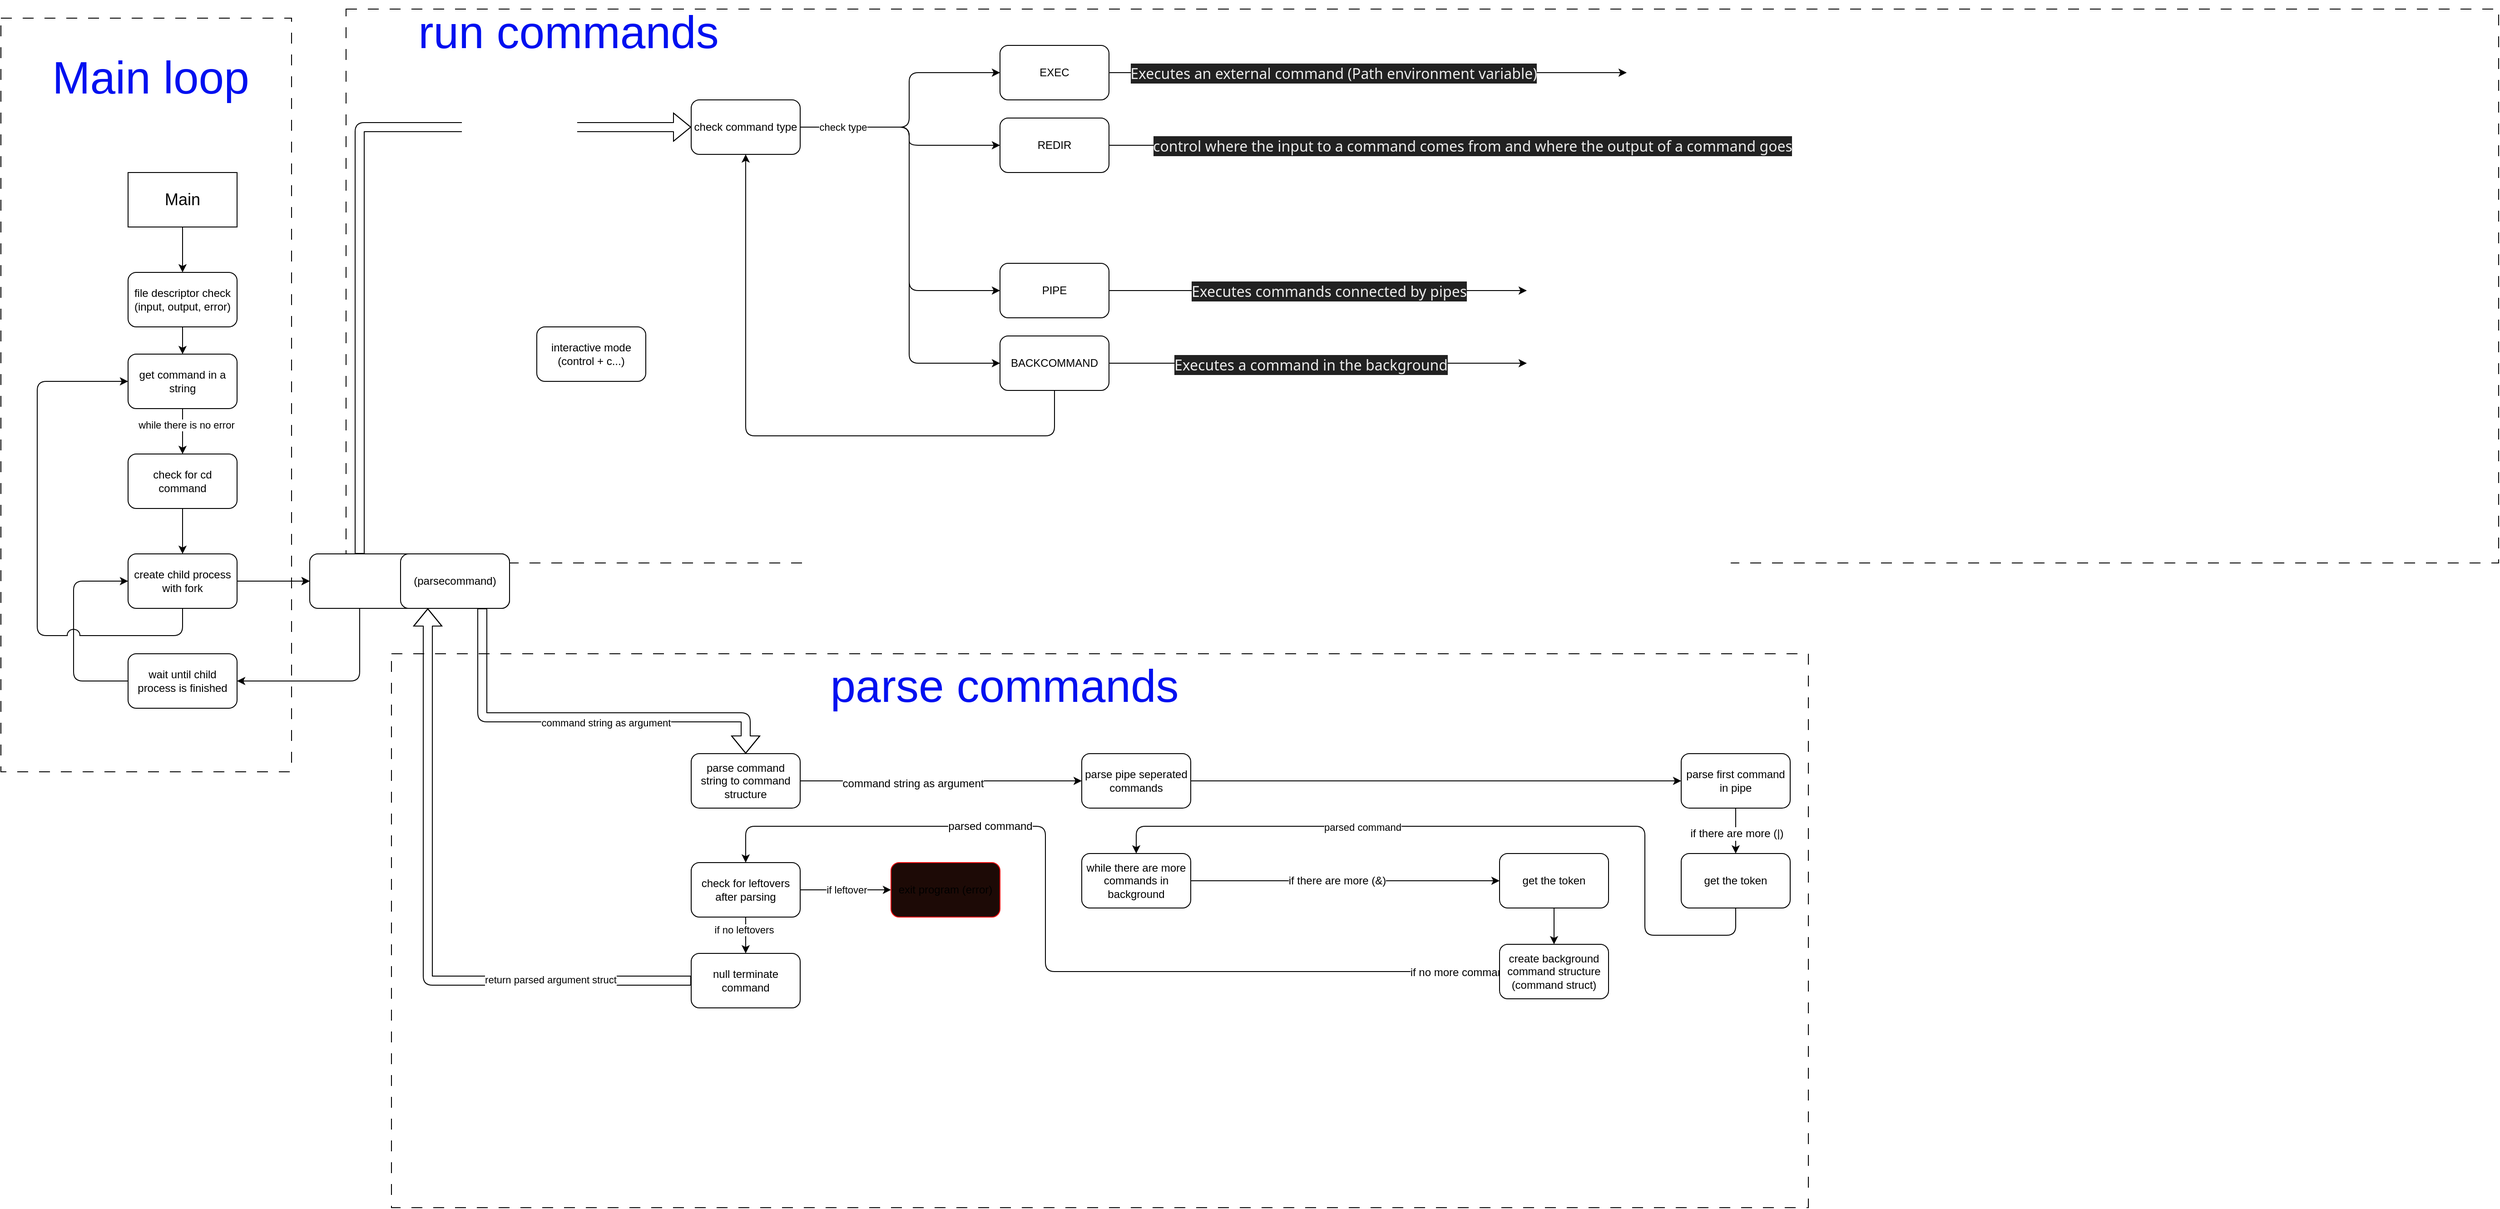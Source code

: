 <mxfile>
    <diagram id="LszmcvbXS9jV2v9Apfxp" name="Page-1">
        <mxGraphModel dx="1347" dy="1139" grid="1" gridSize="10" guides="0" tooltips="1" connect="1" arrows="1" fold="1" page="0" pageScale="1" pageWidth="850" pageHeight="1100" math="0" shadow="0">
            <root>
                <mxCell id="0"/>
                <mxCell id="1" parent="0"/>
                <mxCell id="110" value="" style="rounded=0;whiteSpace=wrap;html=1;fillColor=none;dashed=1;dashPattern=12 12;" parent="1" vertex="1">
                    <mxGeometry x="540" y="-140" width="2370" height="610" as="geometry"/>
                </mxCell>
                <mxCell id="109" value="" style="rounded=0;whiteSpace=wrap;html=1;fillColor=none;dashed=1;dashPattern=12 12;" parent="1" vertex="1">
                    <mxGeometry x="590" y="570" width="1560" height="610" as="geometry"/>
                </mxCell>
                <mxCell id="2" value="&lt;font style=&quot;font-size: 18px;&quot;&gt;Main&lt;/font&gt;" style="rounded=0;whiteSpace=wrap;html=1;" parent="1" vertex="1">
                    <mxGeometry x="300" y="40" width="120" height="60" as="geometry"/>
                </mxCell>
                <mxCell id="40" style="edgeStyle=none;html=1;exitX=0.5;exitY=1;exitDx=0;exitDy=0;entryX=0.5;entryY=0;entryDx=0;entryDy=0;" parent="1" source="3" target="5" edge="1">
                    <mxGeometry relative="1" as="geometry"/>
                </mxCell>
                <mxCell id="3" value="file descriptor check&lt;br&gt;(input, output, error)" style="rounded=1;whiteSpace=wrap;html=1;" parent="1" vertex="1">
                    <mxGeometry x="300" y="150" width="120" height="60" as="geometry"/>
                </mxCell>
                <mxCell id="4" value="" style="endArrow=classic;html=1;exitX=0.5;exitY=1;exitDx=0;exitDy=0;entryX=0.5;entryY=0;entryDx=0;entryDy=0;" parent="1" source="2" target="3" edge="1">
                    <mxGeometry width="50" height="50" relative="1" as="geometry">
                        <mxPoint x="310" y="300" as="sourcePoint"/>
                        <mxPoint x="360" y="250" as="targetPoint"/>
                    </mxGeometry>
                </mxCell>
                <mxCell id="5" value="get command in a string" style="rounded=1;whiteSpace=wrap;html=1;" parent="1" vertex="1">
                    <mxGeometry x="300" y="240" width="120" height="60" as="geometry"/>
                </mxCell>
                <mxCell id="9" value="check for cd command" style="rounded=1;whiteSpace=wrap;html=1;" parent="1" vertex="1">
                    <mxGeometry x="300" y="350" width="120" height="60" as="geometry"/>
                </mxCell>
                <mxCell id="10" value="" style="endArrow=classic;html=1;exitX=0.5;exitY=1;exitDx=0;exitDy=0;entryX=0.5;entryY=0;entryDx=0;entryDy=0;" parent="1" source="5" target="9" edge="1">
                    <mxGeometry width="50" height="50" relative="1" as="geometry">
                        <mxPoint x="370" y="110" as="sourcePoint"/>
                        <mxPoint x="370" y="250" as="targetPoint"/>
                    </mxGeometry>
                </mxCell>
                <mxCell id="23" value="while there is no error" style="edgeLabel;html=1;align=center;verticalAlign=middle;resizable=0;points=[];" parent="10" vertex="1" connectable="0">
                    <mxGeometry x="-0.277" y="4" relative="1" as="geometry">
                        <mxPoint as="offset"/>
                    </mxGeometry>
                </mxCell>
                <mxCell id="16" value="" style="edgeStyle=none;html=1;" parent="1" source="11" target="13" edge="1">
                    <mxGeometry relative="1" as="geometry"/>
                </mxCell>
                <mxCell id="11" value="create child process with fork" style="rounded=1;whiteSpace=wrap;html=1;" parent="1" vertex="1">
                    <mxGeometry x="300" y="460" width="120" height="60" as="geometry"/>
                </mxCell>
                <mxCell id="12" value="" style="endArrow=classic;html=1;exitX=0.5;exitY=1;exitDx=0;exitDy=0;entryX=0.5;entryY=0;entryDx=0;entryDy=0;" parent="1" source="9" target="11" edge="1">
                    <mxGeometry width="50" height="50" relative="1" as="geometry">
                        <mxPoint x="359.5" y="420" as="sourcePoint"/>
                        <mxPoint x="359.5" y="470" as="targetPoint"/>
                    </mxGeometry>
                </mxCell>
                <mxCell id="13" value="&lt;br&gt;" style="rounded=1;whiteSpace=wrap;html=1;align=left;" parent="1" vertex="1">
                    <mxGeometry x="500" y="460" width="220" height="60" as="geometry"/>
                </mxCell>
                <mxCell id="14" value="(parsecommand)" style="rounded=1;whiteSpace=wrap;html=1;" parent="1" vertex="1">
                    <mxGeometry x="600" y="460" width="120" height="60" as="geometry"/>
                </mxCell>
                <mxCell id="15" value="" style="endArrow=classic;html=1;entryX=0;entryY=0.5;entryDx=0;entryDy=0;" parent="1" target="13" edge="1">
                    <mxGeometry width="50" height="50" relative="1" as="geometry">
                        <mxPoint x="420" y="490" as="sourcePoint"/>
                        <mxPoint x="424" y="540" as="targetPoint"/>
                    </mxGeometry>
                </mxCell>
                <mxCell id="17" value="wait until child process is finished" style="rounded=1;whiteSpace=wrap;html=1;" parent="1" vertex="1">
                    <mxGeometry x="300" y="570" width="120" height="60" as="geometry"/>
                </mxCell>
                <mxCell id="18" value="" style="endArrow=classic;html=1;exitX=0.25;exitY=1;exitDx=0;exitDy=0;entryX=1;entryY=0.5;entryDx=0;entryDy=0;" parent="1" source="13" target="17" edge="1">
                    <mxGeometry width="50" height="50" relative="1" as="geometry">
                        <mxPoint x="450" y="520" as="sourcePoint"/>
                        <mxPoint x="500" y="470" as="targetPoint"/>
                        <Array as="points">
                            <mxPoint x="555" y="600"/>
                        </Array>
                    </mxGeometry>
                </mxCell>
                <mxCell id="20" value="" style="endArrow=classic;html=1;exitX=0;exitY=0.5;exitDx=0;exitDy=0;entryX=0;entryY=0.5;entryDx=0;entryDy=0;" parent="1" source="17" target="11" edge="1">
                    <mxGeometry width="50" height="50" relative="1" as="geometry">
                        <mxPoint x="450" y="520" as="sourcePoint"/>
                        <mxPoint x="500" y="470" as="targetPoint"/>
                        <Array as="points">
                            <mxPoint x="240" y="600"/>
                            <mxPoint x="240" y="490"/>
                        </Array>
                    </mxGeometry>
                </mxCell>
                <mxCell id="24" value="" style="endArrow=classic;html=1;exitX=0.5;exitY=1;exitDx=0;exitDy=0;entryX=0;entryY=0.5;entryDx=0;entryDy=0; style=gap;jumpStyle=arc;endSize=6;jumpSize=14;" parent="1" source="11" target="5" edge="1">
                    <mxGeometry width="50" height="50" relative="1" as="geometry">
                        <mxPoint x="450" y="400" as="sourcePoint"/>
                        <mxPoint x="500" y="350" as="targetPoint"/>
                        <Array as="points">
                            <mxPoint x="360" y="550"/>
                            <mxPoint x="200" y="550"/>
                            <mxPoint x="200" y="270"/>
                        </Array>
                    </mxGeometry>
                </mxCell>
                <mxCell id="25" value="" style="shape=flexArrow;endArrow=classic;html=1;exitX=0.75;exitY=1;exitDx=0;exitDy=0;entryX=0.5;entryY=0;entryDx=0;entryDy=0;" parent="1" source="14" target="27" edge="1">
                    <mxGeometry width="50" height="50" relative="1" as="geometry">
                        <mxPoint x="660" y="540" as="sourcePoint"/>
                        <mxPoint x="840" y="640" as="targetPoint"/>
                        <Array as="points">
                            <mxPoint x="690" y="640"/>
                            <mxPoint x="980" y="640"/>
                        </Array>
                    </mxGeometry>
                </mxCell>
                <mxCell id="30" value="command string as argument" style="edgeLabel;html=1;align=center;verticalAlign=middle;resizable=0;points=[];" parent="25" vertex="1" connectable="0">
                    <mxGeometry x="0.137" y="-6" relative="1" as="geometry">
                        <mxPoint as="offset"/>
                    </mxGeometry>
                </mxCell>
                <mxCell id="26" value="" style="shape=flexArrow;endArrow=classic;html=1;exitX=0.25;exitY=0;exitDx=0;exitDy=0;entryX=0;entryY=0.5;entryDx=0;entryDy=0;" parent="1" source="13" target="83" edge="1">
                    <mxGeometry width="50" height="50" relative="1" as="geometry">
                        <mxPoint x="600" y="620" as="sourcePoint"/>
                        <mxPoint x="555" y="290" as="targetPoint"/>
                        <Array as="points">
                            <mxPoint x="555" y="-10"/>
                        </Array>
                    </mxGeometry>
                </mxCell>
                <mxCell id="43" style="edgeStyle=none;html=1;exitX=1;exitY=0.5;exitDx=0;exitDy=0;entryX=0;entryY=0.5;entryDx=0;entryDy=0;fontSize=18;" parent="1" source="27" target="42" edge="1">
                    <mxGeometry relative="1" as="geometry"/>
                </mxCell>
                <mxCell id="44" value="&lt;font style=&quot;font-size: 12px;&quot;&gt;command string as argument&lt;/font&gt;" style="edgeLabel;html=1;align=center;verticalAlign=middle;resizable=0;points=[];fontSize=18;" parent="43" vertex="1" connectable="0">
                    <mxGeometry x="-0.204" y="-1" relative="1" as="geometry">
                        <mxPoint as="offset"/>
                    </mxGeometry>
                </mxCell>
                <mxCell id="27" value="parse command string to command structure" style="rounded=1;whiteSpace=wrap;html=1;" parent="1" vertex="1">
                    <mxGeometry x="920" y="680" width="120" height="60" as="geometry"/>
                </mxCell>
                <mxCell id="32" style="edgeStyle=none;html=1;exitX=1;exitY=0.5;exitDx=0;exitDy=0;entryX=0;entryY=0.5;entryDx=0;entryDy=0;" parent="1" source="28" target="31" edge="1">
                    <mxGeometry relative="1" as="geometry"/>
                </mxCell>
                <mxCell id="33" value="if leftover" style="edgeLabel;html=1;align=center;verticalAlign=middle;resizable=0;points=[];" parent="32" vertex="1" connectable="0">
                    <mxGeometry x="0.017" relative="1" as="geometry">
                        <mxPoint as="offset"/>
                    </mxGeometry>
                </mxCell>
                <mxCell id="36" style="edgeStyle=none;html=1;exitX=0.5;exitY=1;exitDx=0;exitDy=0;entryX=0.5;entryY=0;entryDx=0;entryDy=0;" parent="1" source="28" target="35" edge="1">
                    <mxGeometry relative="1" as="geometry"/>
                </mxCell>
                <mxCell id="39" value="if no leftovers" style="edgeLabel;html=1;align=center;verticalAlign=middle;resizable=0;points=[];" parent="36" vertex="1" connectable="0">
                    <mxGeometry x="-0.326" y="-2" relative="1" as="geometry">
                        <mxPoint as="offset"/>
                    </mxGeometry>
                </mxCell>
                <mxCell id="28" value="check for leftovers after parsing" style="rounded=1;whiteSpace=wrap;html=1;" parent="1" vertex="1">
                    <mxGeometry x="920" y="800" width="120" height="60" as="geometry"/>
                </mxCell>
                <mxCell id="31" value="exit program (error)" style="rounded=1;whiteSpace=wrap;html=1;fillColor=#1D0A06;strokeColor=#F00A0A;" parent="1" vertex="1">
                    <mxGeometry x="1140" y="800" width="120" height="60" as="geometry"/>
                </mxCell>
                <mxCell id="35" value="null terminate command" style="rounded=1;whiteSpace=wrap;html=1;" parent="1" vertex="1">
                    <mxGeometry x="920" y="900" width="120" height="60" as="geometry"/>
                </mxCell>
                <mxCell id="37" value="" style="shape=flexArrow;endArrow=classic;html=1;entryX=0.25;entryY=1;entryDx=0;entryDy=0;exitX=0;exitY=0.5;exitDx=0;exitDy=0;" parent="1" source="35" target="14" edge="1">
                    <mxGeometry width="50" height="50" relative="1" as="geometry">
                        <mxPoint x="640" y="810" as="sourcePoint"/>
                        <mxPoint x="720" y="760" as="targetPoint"/>
                        <Array as="points">
                            <mxPoint x="630" y="930"/>
                        </Array>
                    </mxGeometry>
                </mxCell>
                <mxCell id="38" value="return parsed argument struct" style="edgeLabel;html=1;align=center;verticalAlign=middle;resizable=0;points=[];" parent="37" vertex="1" connectable="0">
                    <mxGeometry x="-0.556" y="-1" relative="1" as="geometry">
                        <mxPoint as="offset"/>
                    </mxGeometry>
                </mxCell>
                <mxCell id="51" style="edgeStyle=none;jumpStyle=arc;jumpSize=14;html=1;exitX=1;exitY=0.5;exitDx=0;exitDy=0;fontSize=12;endSize=6;entryX=0;entryY=0.5;entryDx=0;entryDy=0;" parent="1" source="42" target="71" edge="1">
                    <mxGeometry relative="1" as="geometry">
                        <mxPoint x="1570" y="710" as="targetPoint"/>
                    </mxGeometry>
                </mxCell>
                <mxCell id="42" value="parse pipe seperated commands" style="rounded=1;whiteSpace=wrap;html=1;" parent="1" vertex="1">
                    <mxGeometry x="1350" y="680" width="120" height="60" as="geometry"/>
                </mxCell>
                <mxCell id="52" style="edgeStyle=none;jumpStyle=arc;jumpSize=14;html=1;exitX=1;exitY=0.5;exitDx=0;exitDy=0;fontSize=12;endSize=6;entryX=0;entryY=0.5;entryDx=0;entryDy=0;" parent="1" source="47" target="60" edge="1">
                    <mxGeometry relative="1" as="geometry">
                        <mxPoint x="1580" y="820" as="targetPoint"/>
                    </mxGeometry>
                </mxCell>
                <mxCell id="65" value="if there are more (&amp;amp;)" style="edgeLabel;html=1;align=center;verticalAlign=middle;resizable=0;points=[];fontSize=12;" parent="52" vertex="1" connectable="0">
                    <mxGeometry x="-0.054" relative="1" as="geometry">
                        <mxPoint as="offset"/>
                    </mxGeometry>
                </mxCell>
                <mxCell id="47" value="while there are more commands in background" style="rounded=1;whiteSpace=wrap;html=1;" parent="1" vertex="1">
                    <mxGeometry x="1350" y="790" width="120" height="60" as="geometry"/>
                </mxCell>
                <mxCell id="80" style="edgeStyle=none;html=1;exitX=0.5;exitY=1;exitDx=0;exitDy=0;entryX=0.5;entryY=0;entryDx=0;entryDy=0;" parent="1" source="60" target="79" edge="1">
                    <mxGeometry relative="1" as="geometry"/>
                </mxCell>
                <mxCell id="60" value="get the token" style="rounded=1;whiteSpace=wrap;html=1;" parent="1" vertex="1">
                    <mxGeometry x="1810" y="790" width="120" height="60" as="geometry"/>
                </mxCell>
                <mxCell id="61" value="" style="endArrow=classic;html=1;fontSize=12;endSize=6;jumpStyle=arc;jumpSize=14;exitX=0;exitY=0.5;exitDx=0;exitDy=0;entryX=0.5;entryY=0;entryDx=0;entryDy=0;" parent="1" source="79" target="28" edge="1">
                    <mxGeometry width="50" height="50" relative="1" as="geometry">
                        <mxPoint x="1410" y="1020" as="sourcePoint"/>
                        <mxPoint x="1450" y="1050" as="targetPoint"/>
                        <Array as="points">
                            <mxPoint x="1410" y="920"/>
                            <mxPoint x="1310" y="920"/>
                            <mxPoint x="1310" y="760"/>
                            <mxPoint x="980" y="760"/>
                        </Array>
                    </mxGeometry>
                </mxCell>
                <mxCell id="63" value="if no more commands" style="edgeLabel;html=1;align=center;verticalAlign=middle;resizable=0;points=[];fontSize=12;" parent="61" vertex="1" connectable="0">
                    <mxGeometry x="-0.919" y="1" relative="1" as="geometry">
                        <mxPoint as="offset"/>
                    </mxGeometry>
                </mxCell>
                <mxCell id="69" value="parsed command" style="edgeLabel;html=1;align=center;verticalAlign=middle;resizable=0;points=[];fontSize=12;" parent="61" vertex="1" connectable="0">
                    <mxGeometry x="0.401" relative="1" as="geometry">
                        <mxPoint as="offset"/>
                    </mxGeometry>
                </mxCell>
                <mxCell id="74" style="edgeStyle=none;html=1;exitX=0.5;exitY=1;exitDx=0;exitDy=0;entryX=0.5;entryY=0;entryDx=0;entryDy=0;" parent="1" source="71" target="73" edge="1">
                    <mxGeometry relative="1" as="geometry"/>
                </mxCell>
                <mxCell id="76" value="&lt;span style=&quot;font-size: 12px;&quot;&gt;if there are more (|)&lt;/span&gt;" style="edgeLabel;html=1;align=center;verticalAlign=middle;resizable=0;points=[];" parent="74" vertex="1" connectable="0">
                    <mxGeometry x="0.125" y="1" relative="1" as="geometry">
                        <mxPoint as="offset"/>
                    </mxGeometry>
                </mxCell>
                <mxCell id="71" value="parse first command in pipe" style="rounded=1;whiteSpace=wrap;html=1;" parent="1" vertex="1">
                    <mxGeometry x="2010" y="680" width="120" height="60" as="geometry"/>
                </mxCell>
                <mxCell id="77" style="edgeStyle=none;html=1;exitX=0.5;exitY=1;exitDx=0;exitDy=0;entryX=0.5;entryY=0;entryDx=0;entryDy=0;" parent="1" source="73" target="47" edge="1">
                    <mxGeometry relative="1" as="geometry">
                        <Array as="points">
                            <mxPoint x="2070" y="880"/>
                            <mxPoint x="1970" y="880"/>
                            <mxPoint x="1970" y="760"/>
                            <mxPoint x="1410" y="760"/>
                        </Array>
                    </mxGeometry>
                </mxCell>
                <mxCell id="78" value="parsed command" style="edgeLabel;html=1;align=center;verticalAlign=middle;resizable=0;points=[];" parent="77" vertex="1" connectable="0">
                    <mxGeometry x="0.336" y="1" relative="1" as="geometry">
                        <mxPoint as="offset"/>
                    </mxGeometry>
                </mxCell>
                <mxCell id="73" value="get the token" style="rounded=1;whiteSpace=wrap;html=1;" parent="1" vertex="1">
                    <mxGeometry x="2010" y="790" width="120" height="60" as="geometry"/>
                </mxCell>
                <mxCell id="79" value="create background command structure&lt;br&gt;(command struct)" style="rounded=1;whiteSpace=wrap;html=1;" parent="1" vertex="1">
                    <mxGeometry x="1810" y="890" width="120" height="60" as="geometry"/>
                </mxCell>
                <mxCell id="90" style="edgeStyle=none;html=1;exitX=1;exitY=0.5;exitDx=0;exitDy=0;entryX=0;entryY=0.5;entryDx=0;entryDy=0;" parent="1" source="83" target="84" edge="1">
                    <mxGeometry relative="1" as="geometry">
                        <mxPoint x="1080" y="-10" as="targetPoint"/>
                        <Array as="points">
                            <mxPoint x="1160" y="-10"/>
                            <mxPoint x="1160" y="-70"/>
                        </Array>
                    </mxGeometry>
                </mxCell>
                <mxCell id="91" style="edgeStyle=none;html=1;exitX=1;exitY=0.5;exitDx=0;exitDy=0;entryX=0;entryY=0.5;entryDx=0;entryDy=0;" parent="1" source="83" target="85" edge="1">
                    <mxGeometry relative="1" as="geometry">
                        <Array as="points">
                            <mxPoint x="1160" y="-10"/>
                            <mxPoint x="1160" y="10"/>
                        </Array>
                    </mxGeometry>
                </mxCell>
                <mxCell id="93" style="edgeStyle=none;html=1;exitX=1;exitY=0.5;exitDx=0;exitDy=0;entryX=0;entryY=0.5;entryDx=0;entryDy=0;" parent="1" source="83" target="87" edge="1">
                    <mxGeometry relative="1" as="geometry">
                        <Array as="points">
                            <mxPoint x="1160" y="-10"/>
                            <mxPoint x="1160" y="170"/>
                        </Array>
                    </mxGeometry>
                </mxCell>
                <mxCell id="94" style="edgeStyle=none;html=1;exitX=1;exitY=0.5;exitDx=0;exitDy=0;entryX=0;entryY=0.5;entryDx=0;entryDy=0;" parent="1" source="83" target="88" edge="1">
                    <mxGeometry relative="1" as="geometry">
                        <Array as="points">
                            <mxPoint x="1160" y="-10"/>
                            <mxPoint x="1160" y="250"/>
                        </Array>
                    </mxGeometry>
                </mxCell>
                <mxCell id="101" value="check type" style="edgeLabel;html=1;align=center;verticalAlign=middle;resizable=0;points=[];" parent="94" vertex="1" connectable="0">
                    <mxGeometry x="-0.804" relative="1" as="geometry">
                        <mxPoint as="offset"/>
                    </mxGeometry>
                </mxCell>
                <mxCell id="83" value="check command type" style="rounded=1;whiteSpace=wrap;html=1;" parent="1" vertex="1">
                    <mxGeometry x="920" y="-40" width="120" height="60" as="geometry"/>
                </mxCell>
                <mxCell id="95" style="edgeStyle=none;html=1;exitX=1;exitY=0.5;exitDx=0;exitDy=0;" parent="1" source="84" edge="1">
                    <mxGeometry relative="1" as="geometry">
                        <mxPoint x="1950" y="-70" as="targetPoint"/>
                    </mxGeometry>
                </mxCell>
                <mxCell id="96" value="&lt;span style=&quot;caret-color: rgb(236, 236, 236); color: rgb(236, 236, 236); font-family: Söhne, ui-sans-serif, system-ui, -apple-system, &amp;quot;Segoe UI&amp;quot;, Roboto, Ubuntu, Cantarell, &amp;quot;Noto Sans&amp;quot;, sans-serif, &amp;quot;Helvetica Neue&amp;quot;, Arial, &amp;quot;Apple Color Emoji&amp;quot;, &amp;quot;Segoe UI Emoji&amp;quot;, &amp;quot;Segoe UI Symbol&amp;quot;, &amp;quot;Noto Color Emoji&amp;quot;; font-size: 16px; text-align: left; text-size-adjust: auto; background-color: rgb(33, 33, 33);&quot;&gt;Executes an external command (Path environment variable)&lt;/span&gt;" style="edgeLabel;html=1;align=center;verticalAlign=middle;resizable=0;points=[];" parent="95" vertex="1" connectable="0">
                    <mxGeometry x="-0.134" y="-1" relative="1" as="geometry">
                        <mxPoint as="offset"/>
                    </mxGeometry>
                </mxCell>
                <mxCell id="84" value="EXEC" style="rounded=1;whiteSpace=wrap;html=1;" parent="1" vertex="1">
                    <mxGeometry x="1260" y="-100" width="120" height="60" as="geometry"/>
                </mxCell>
                <mxCell id="97" style="edgeStyle=none;html=1;exitX=1;exitY=0.5;exitDx=0;exitDy=0;" parent="1" source="85" edge="1">
                    <mxGeometry relative="1" as="geometry">
                        <mxPoint x="1840" y="10" as="targetPoint"/>
                    </mxGeometry>
                </mxCell>
                <mxCell id="108" value="&lt;span style=&quot;caret-color: rgb(236, 236, 236); color: rgb(236, 236, 236); font-family: Söhne, ui-sans-serif, system-ui, -apple-system, &amp;quot;Segoe UI&amp;quot;, Roboto, Ubuntu, Cantarell, &amp;quot;Noto Sans&amp;quot;, sans-serif, &amp;quot;Helvetica Neue&amp;quot;, Arial, &amp;quot;Apple Color Emoji&amp;quot;, &amp;quot;Segoe UI Emoji&amp;quot;, &amp;quot;Segoe UI Symbol&amp;quot;, &amp;quot;Noto Color Emoji&amp;quot;; font-size: 16px; text-align: start; text-size-adjust: auto; background-color: rgb(33, 33, 33);&quot;&gt;control where the input to a command comes from and where the output of a command goes&lt;/span&gt;" style="edgeLabel;html=1;align=center;verticalAlign=middle;resizable=0;points=[];" parent="97" vertex="1" connectable="0">
                    <mxGeometry x="0.736" y="-1" relative="1" as="geometry">
                        <mxPoint as="offset"/>
                    </mxGeometry>
                </mxCell>
                <mxCell id="85" value="REDIR" style="rounded=1;whiteSpace=wrap;html=1;" parent="1" vertex="1">
                    <mxGeometry x="1260" y="-20" width="120" height="60" as="geometry"/>
                </mxCell>
                <mxCell id="99" style="edgeStyle=none;html=1;exitX=1;exitY=0.5;exitDx=0;exitDy=0;" parent="1" source="87" edge="1">
                    <mxGeometry relative="1" as="geometry">
                        <mxPoint x="1840" y="170" as="targetPoint"/>
                    </mxGeometry>
                </mxCell>
                <mxCell id="104" value="&lt;span style=&quot;caret-color: rgb(236, 236, 236); color: rgb(236, 236, 236); font-family: Söhne, ui-sans-serif, system-ui, -apple-system, &amp;quot;Segoe UI&amp;quot;, Roboto, Ubuntu, Cantarell, &amp;quot;Noto Sans&amp;quot;, sans-serif, &amp;quot;Helvetica Neue&amp;quot;, Arial, &amp;quot;Apple Color Emoji&amp;quot;, &amp;quot;Segoe UI Emoji&amp;quot;, &amp;quot;Segoe UI Symbol&amp;quot;, &amp;quot;Noto Color Emoji&amp;quot;; font-size: 16px; text-align: left; text-size-adjust: auto; background-color: rgb(33, 33, 33);&quot;&gt;Executes commands connected by pipes&lt;/span&gt;" style="edgeLabel;html=1;align=center;verticalAlign=middle;resizable=0;points=[];" parent="99" vertex="1" connectable="0">
                    <mxGeometry x="0.052" y="-1" relative="1" as="geometry">
                        <mxPoint as="offset"/>
                    </mxGeometry>
                </mxCell>
                <mxCell id="87" value="PIPE" style="rounded=1;whiteSpace=wrap;html=1;" parent="1" vertex="1">
                    <mxGeometry x="1260" y="140" width="120" height="60" as="geometry"/>
                </mxCell>
                <mxCell id="100" style="edgeStyle=none;html=1;exitX=1;exitY=0.5;exitDx=0;exitDy=0;" parent="1" source="88" edge="1">
                    <mxGeometry relative="1" as="geometry">
                        <mxPoint x="1840" y="250" as="targetPoint"/>
                    </mxGeometry>
                </mxCell>
                <mxCell id="107" value="&lt;span style=&quot;caret-color: rgb(236, 236, 236); color: rgb(236, 236, 236); font-family: Söhne, ui-sans-serif, system-ui, -apple-system, &amp;quot;Segoe UI&amp;quot;, Roboto, Ubuntu, Cantarell, &amp;quot;Noto Sans&amp;quot;, sans-serif, &amp;quot;Helvetica Neue&amp;quot;, Arial, &amp;quot;Apple Color Emoji&amp;quot;, &amp;quot;Segoe UI Emoji&amp;quot;, &amp;quot;Segoe UI Symbol&amp;quot;, &amp;quot;Noto Color Emoji&amp;quot;; font-size: 16px; text-align: left; text-size-adjust: auto; background-color: rgb(33, 33, 33);&quot;&gt;Executes a command in the background&lt;/span&gt;" style="edgeLabel;html=1;align=center;verticalAlign=middle;resizable=0;points=[];" parent="100" vertex="1" connectable="0">
                    <mxGeometry x="-0.038" y="-2" relative="1" as="geometry">
                        <mxPoint as="offset"/>
                    </mxGeometry>
                </mxCell>
                <mxCell id="120" style="edgeStyle=none;html=1;exitX=0.5;exitY=1;exitDx=0;exitDy=0;fontSize=18;fontColor=#FFFFFF;entryX=0.5;entryY=1;entryDx=0;entryDy=0;" parent="1" source="88" target="83" edge="1">
                    <mxGeometry relative="1" as="geometry">
                        <Array as="points">
                            <mxPoint x="1320" y="330"/>
                            <mxPoint x="980" y="330"/>
                        </Array>
                    </mxGeometry>
                </mxCell>
                <mxCell id="88" value="BACKCOMMAND" style="rounded=1;whiteSpace=wrap;html=1;" parent="1" vertex="1">
                    <mxGeometry x="1260" y="220" width="120" height="60" as="geometry"/>
                </mxCell>
                <mxCell id="111" value="" style="rounded=0;whiteSpace=wrap;html=1;fillColor=none;dashed=1;dashPattern=12 12;" parent="1" vertex="1">
                    <mxGeometry x="160" y="-130" width="320" height="830" as="geometry"/>
                </mxCell>
                <mxCell id="112" value="&lt;font color=&quot;#0010f0&quot; style=&quot;font-size: 50px;&quot;&gt;Main loop&lt;/font&gt;" style="text;html=1;strokeColor=none;fillColor=none;align=center;verticalAlign=middle;whiteSpace=wrap;rounded=0;dashed=1;dashPattern=12 12;" parent="1" vertex="1">
                    <mxGeometry x="180" y="-100" width="290" height="70" as="geometry"/>
                </mxCell>
                <mxCell id="113" value="&lt;font color=&quot;#0010f0&quot; style=&quot;font-size: 50px;&quot;&gt;run commands&lt;/font&gt;" style="text;html=1;strokeColor=none;fillColor=none;align=center;verticalAlign=middle;whiteSpace=wrap;rounded=0;dashed=1;dashPattern=12 12;" parent="1" vertex="1">
                    <mxGeometry x="560" y="-150" width="450" height="70" as="geometry"/>
                </mxCell>
                <mxCell id="114" value="&lt;font color=&quot;#0010f0&quot; style=&quot;font-size: 50px;&quot;&gt;parse commands&lt;/font&gt;" style="text;html=1;strokeColor=none;fillColor=none;align=center;verticalAlign=middle;whiteSpace=wrap;rounded=0;dashed=1;dashPattern=12 12;" parent="1" vertex="1">
                    <mxGeometry x="1040" y="570" width="450" height="70" as="geometry"/>
                </mxCell>
                <mxCell id="116" value="&lt;font style=&quot;font-size: 18px;&quot; color=&quot;#ffffff&quot;&gt;&amp;gt;&amp;nbsp;&lt;span style=&quot;white-space: pre;&quot;&gt;&#9;&lt;/span&gt;&amp;lt;&lt;span style=&quot;white-space: pre;&quot;&gt;&#9;&lt;/span&gt;&amp;gt;&amp;gt;&lt;span style=&quot;white-space: pre;&quot;&gt;&#9;&lt;/span&gt;&amp;lt;&amp;lt;&lt;/font&gt;" style="text;html=1;strokeColor=none;fillColor=none;align=center;verticalAlign=middle;whiteSpace=wrap;rounded=0;dashed=1;dashPattern=12 12;fontSize=50;fontColor=#0010F0;" parent="1" vertex="1">
                    <mxGeometry x="2180" y="-10" width="60" height="30" as="geometry"/>
                </mxCell>
                <mxCell id="118" value="&lt;font color=&quot;#ffffff&quot;&gt;&lt;span style=&quot;font-size: 18px;&quot;&gt;echo, cd, pwd, export, unset, env, exit&lt;/span&gt;&lt;/font&gt;" style="text;html=1;strokeColor=none;fillColor=none;align=center;verticalAlign=middle;whiteSpace=wrap;rounded=0;dashed=1;dashPattern=12 12;fontSize=50;fontColor=#0010F0;" parent="1" vertex="1">
                    <mxGeometry x="1960" y="-110" width="320" height="50" as="geometry"/>
                </mxCell>
                <mxCell id="119" value="&lt;font color=&quot;#ffffff&quot;&gt;&lt;span style=&quot;font-size: 18px;&quot;&gt;|&lt;/span&gt;&lt;/font&gt;" style="text;html=1;strokeColor=none;fillColor=none;align=center;verticalAlign=middle;whiteSpace=wrap;rounded=0;dashed=1;dashPattern=12 12;fontSize=50;fontColor=#0010F0;" parent="1" vertex="1">
                    <mxGeometry x="1850" y="140" width="40" height="50" as="geometry"/>
                </mxCell>
                <mxCell id="122" value="interactive mode (control + c...)" style="rounded=1;whiteSpace=wrap;html=1;" parent="1" vertex="1">
                    <mxGeometry x="750" y="210" width="120" height="60" as="geometry"/>
                </mxCell>
            </root>
        </mxGraphModel>
    </diagram>
</mxfile>